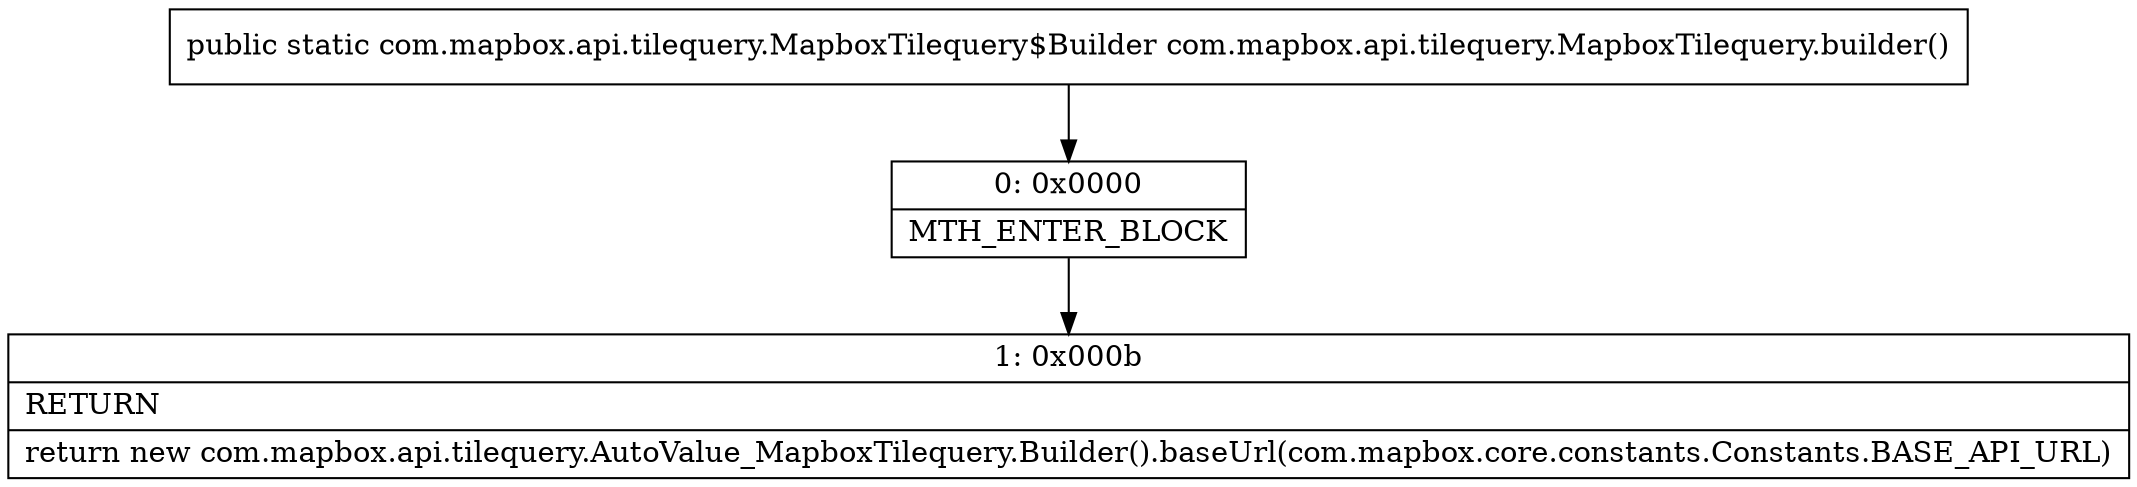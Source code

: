 digraph "CFG forcom.mapbox.api.tilequery.MapboxTilequery.builder()Lcom\/mapbox\/api\/tilequery\/MapboxTilequery$Builder;" {
Node_0 [shape=record,label="{0\:\ 0x0000|MTH_ENTER_BLOCK\l}"];
Node_1 [shape=record,label="{1\:\ 0x000b|RETURN\l|return new com.mapbox.api.tilequery.AutoValue_MapboxTilequery.Builder().baseUrl(com.mapbox.core.constants.Constants.BASE_API_URL)\l}"];
MethodNode[shape=record,label="{public static com.mapbox.api.tilequery.MapboxTilequery$Builder com.mapbox.api.tilequery.MapboxTilequery.builder() }"];
MethodNode -> Node_0;
Node_0 -> Node_1;
}

